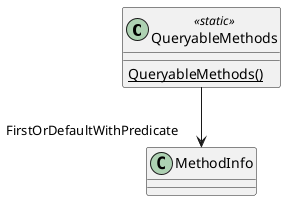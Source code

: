@startuml
class QueryableMethods <<static>> {
    {static} QueryableMethods()
}
QueryableMethods --> "FirstOrDefaultWithPredicate" MethodInfo
@enduml
